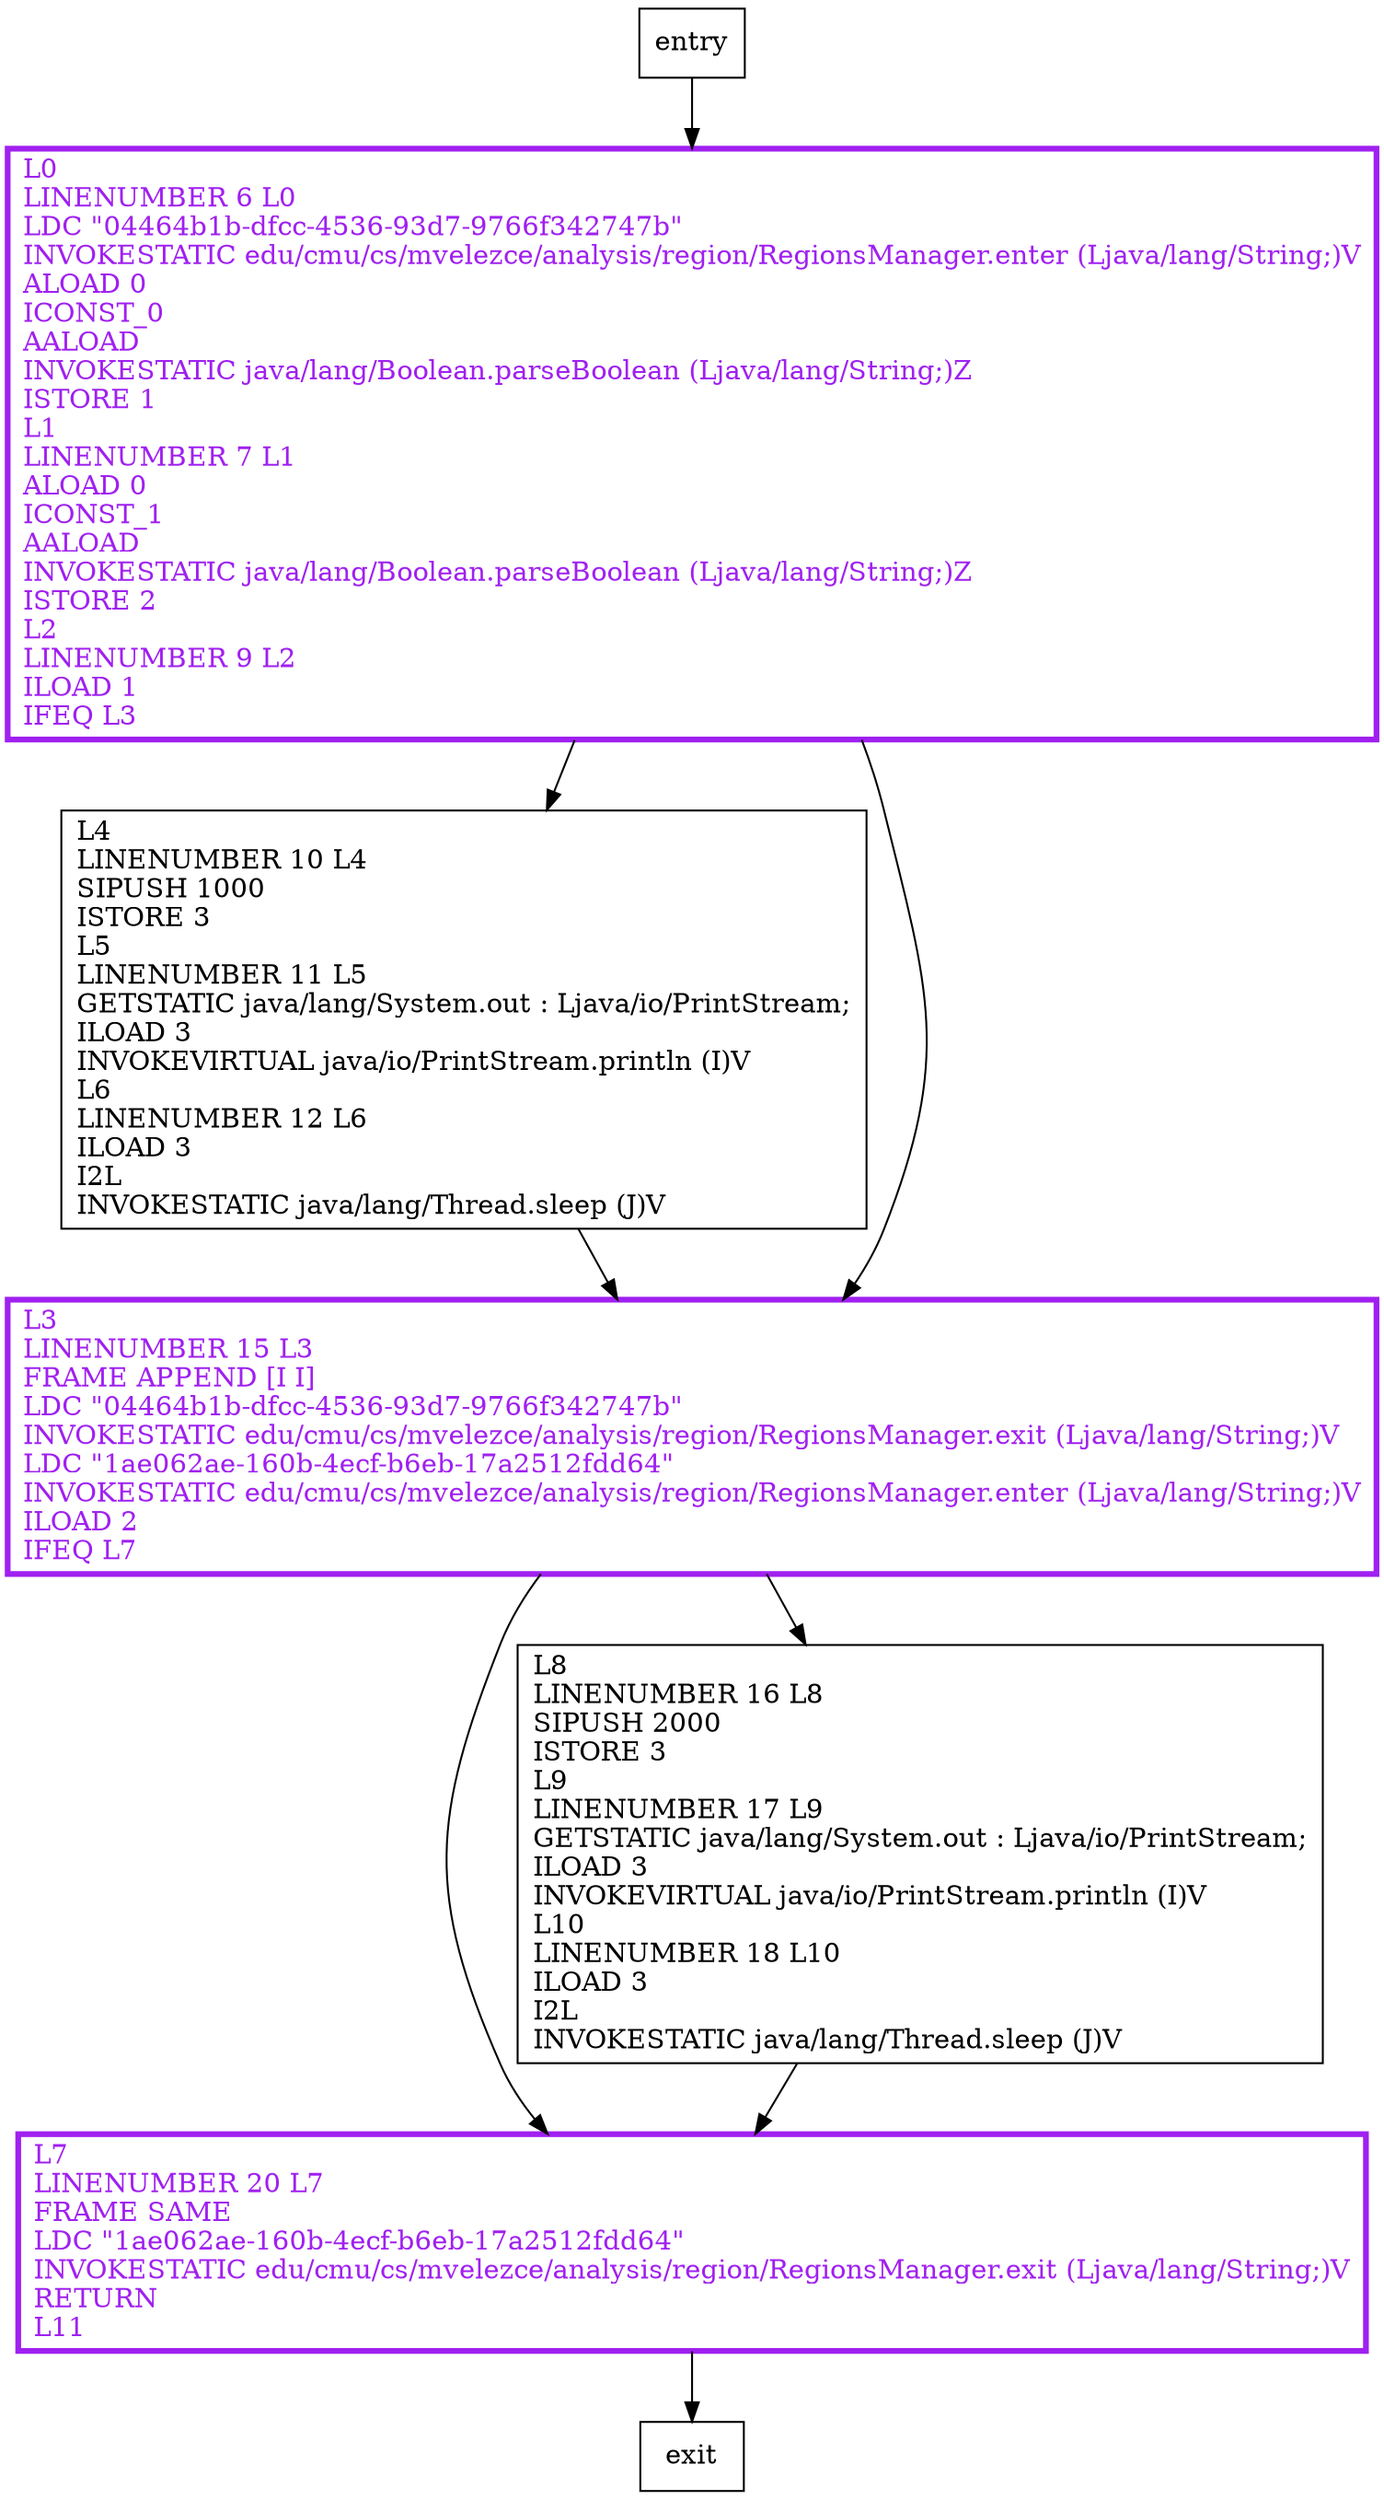 digraph main {
node [shape=record];
519196588 [label="L0\lLINENUMBER 6 L0\lLDC \"04464b1b-dfcc-4536-93d7-9766f342747b\"\lINVOKESTATIC edu/cmu/cs/mvelezce/analysis/region/RegionsManager.enter (Ljava/lang/String;)V\lALOAD 0\lICONST_0\lAALOAD\lINVOKESTATIC java/lang/Boolean.parseBoolean (Ljava/lang/String;)Z\lISTORE 1\lL1\lLINENUMBER 7 L1\lALOAD 0\lICONST_1\lAALOAD\lINVOKESTATIC java/lang/Boolean.parseBoolean (Ljava/lang/String;)Z\lISTORE 2\lL2\lLINENUMBER 9 L2\lILOAD 1\lIFEQ L3\l"];
2065459999 [label="L4\lLINENUMBER 10 L4\lSIPUSH 1000\lISTORE 3\lL5\lLINENUMBER 11 L5\lGETSTATIC java/lang/System.out : Ljava/io/PrintStream;\lILOAD 3\lINVOKEVIRTUAL java/io/PrintStream.println (I)V\lL6\lLINENUMBER 12 L6\lILOAD 3\lI2L\lINVOKESTATIC java/lang/Thread.sleep (J)V\l"];
2048687710 [label="L7\lLINENUMBER 20 L7\lFRAME SAME\lLDC \"1ae062ae-160b-4ecf-b6eb-17a2512fdd64\"\lINVOKESTATIC edu/cmu/cs/mvelezce/analysis/region/RegionsManager.exit (Ljava/lang/String;)V\lRETURN\lL11\l"];
1527056695 [label="L3\lLINENUMBER 15 L3\lFRAME APPEND [I I]\lLDC \"04464b1b-dfcc-4536-93d7-9766f342747b\"\lINVOKESTATIC edu/cmu/cs/mvelezce/analysis/region/RegionsManager.exit (Ljava/lang/String;)V\lLDC \"1ae062ae-160b-4ecf-b6eb-17a2512fdd64\"\lINVOKESTATIC edu/cmu/cs/mvelezce/analysis/region/RegionsManager.enter (Ljava/lang/String;)V\lILOAD 2\lIFEQ L7\l"];
1990180878 [label="L8\lLINENUMBER 16 L8\lSIPUSH 2000\lISTORE 3\lL9\lLINENUMBER 17 L9\lGETSTATIC java/lang/System.out : Ljava/io/PrintStream;\lILOAD 3\lINVOKEVIRTUAL java/io/PrintStream.println (I)V\lL10\lLINENUMBER 18 L10\lILOAD 3\lI2L\lINVOKESTATIC java/lang/Thread.sleep (J)V\l"];
entry;
exit;
entry -> 519196588;
519196588 -> 2065459999;
519196588 -> 1527056695;
2065459999 -> 1527056695;
2048687710 -> exit;
1527056695 -> 2048687710;
1527056695 -> 1990180878;
1990180878 -> 2048687710;
519196588[fontcolor="purple", penwidth=3, color="purple"];
2048687710[fontcolor="purple", penwidth=3, color="purple"];
1527056695[fontcolor="purple", penwidth=3, color="purple"];
}
